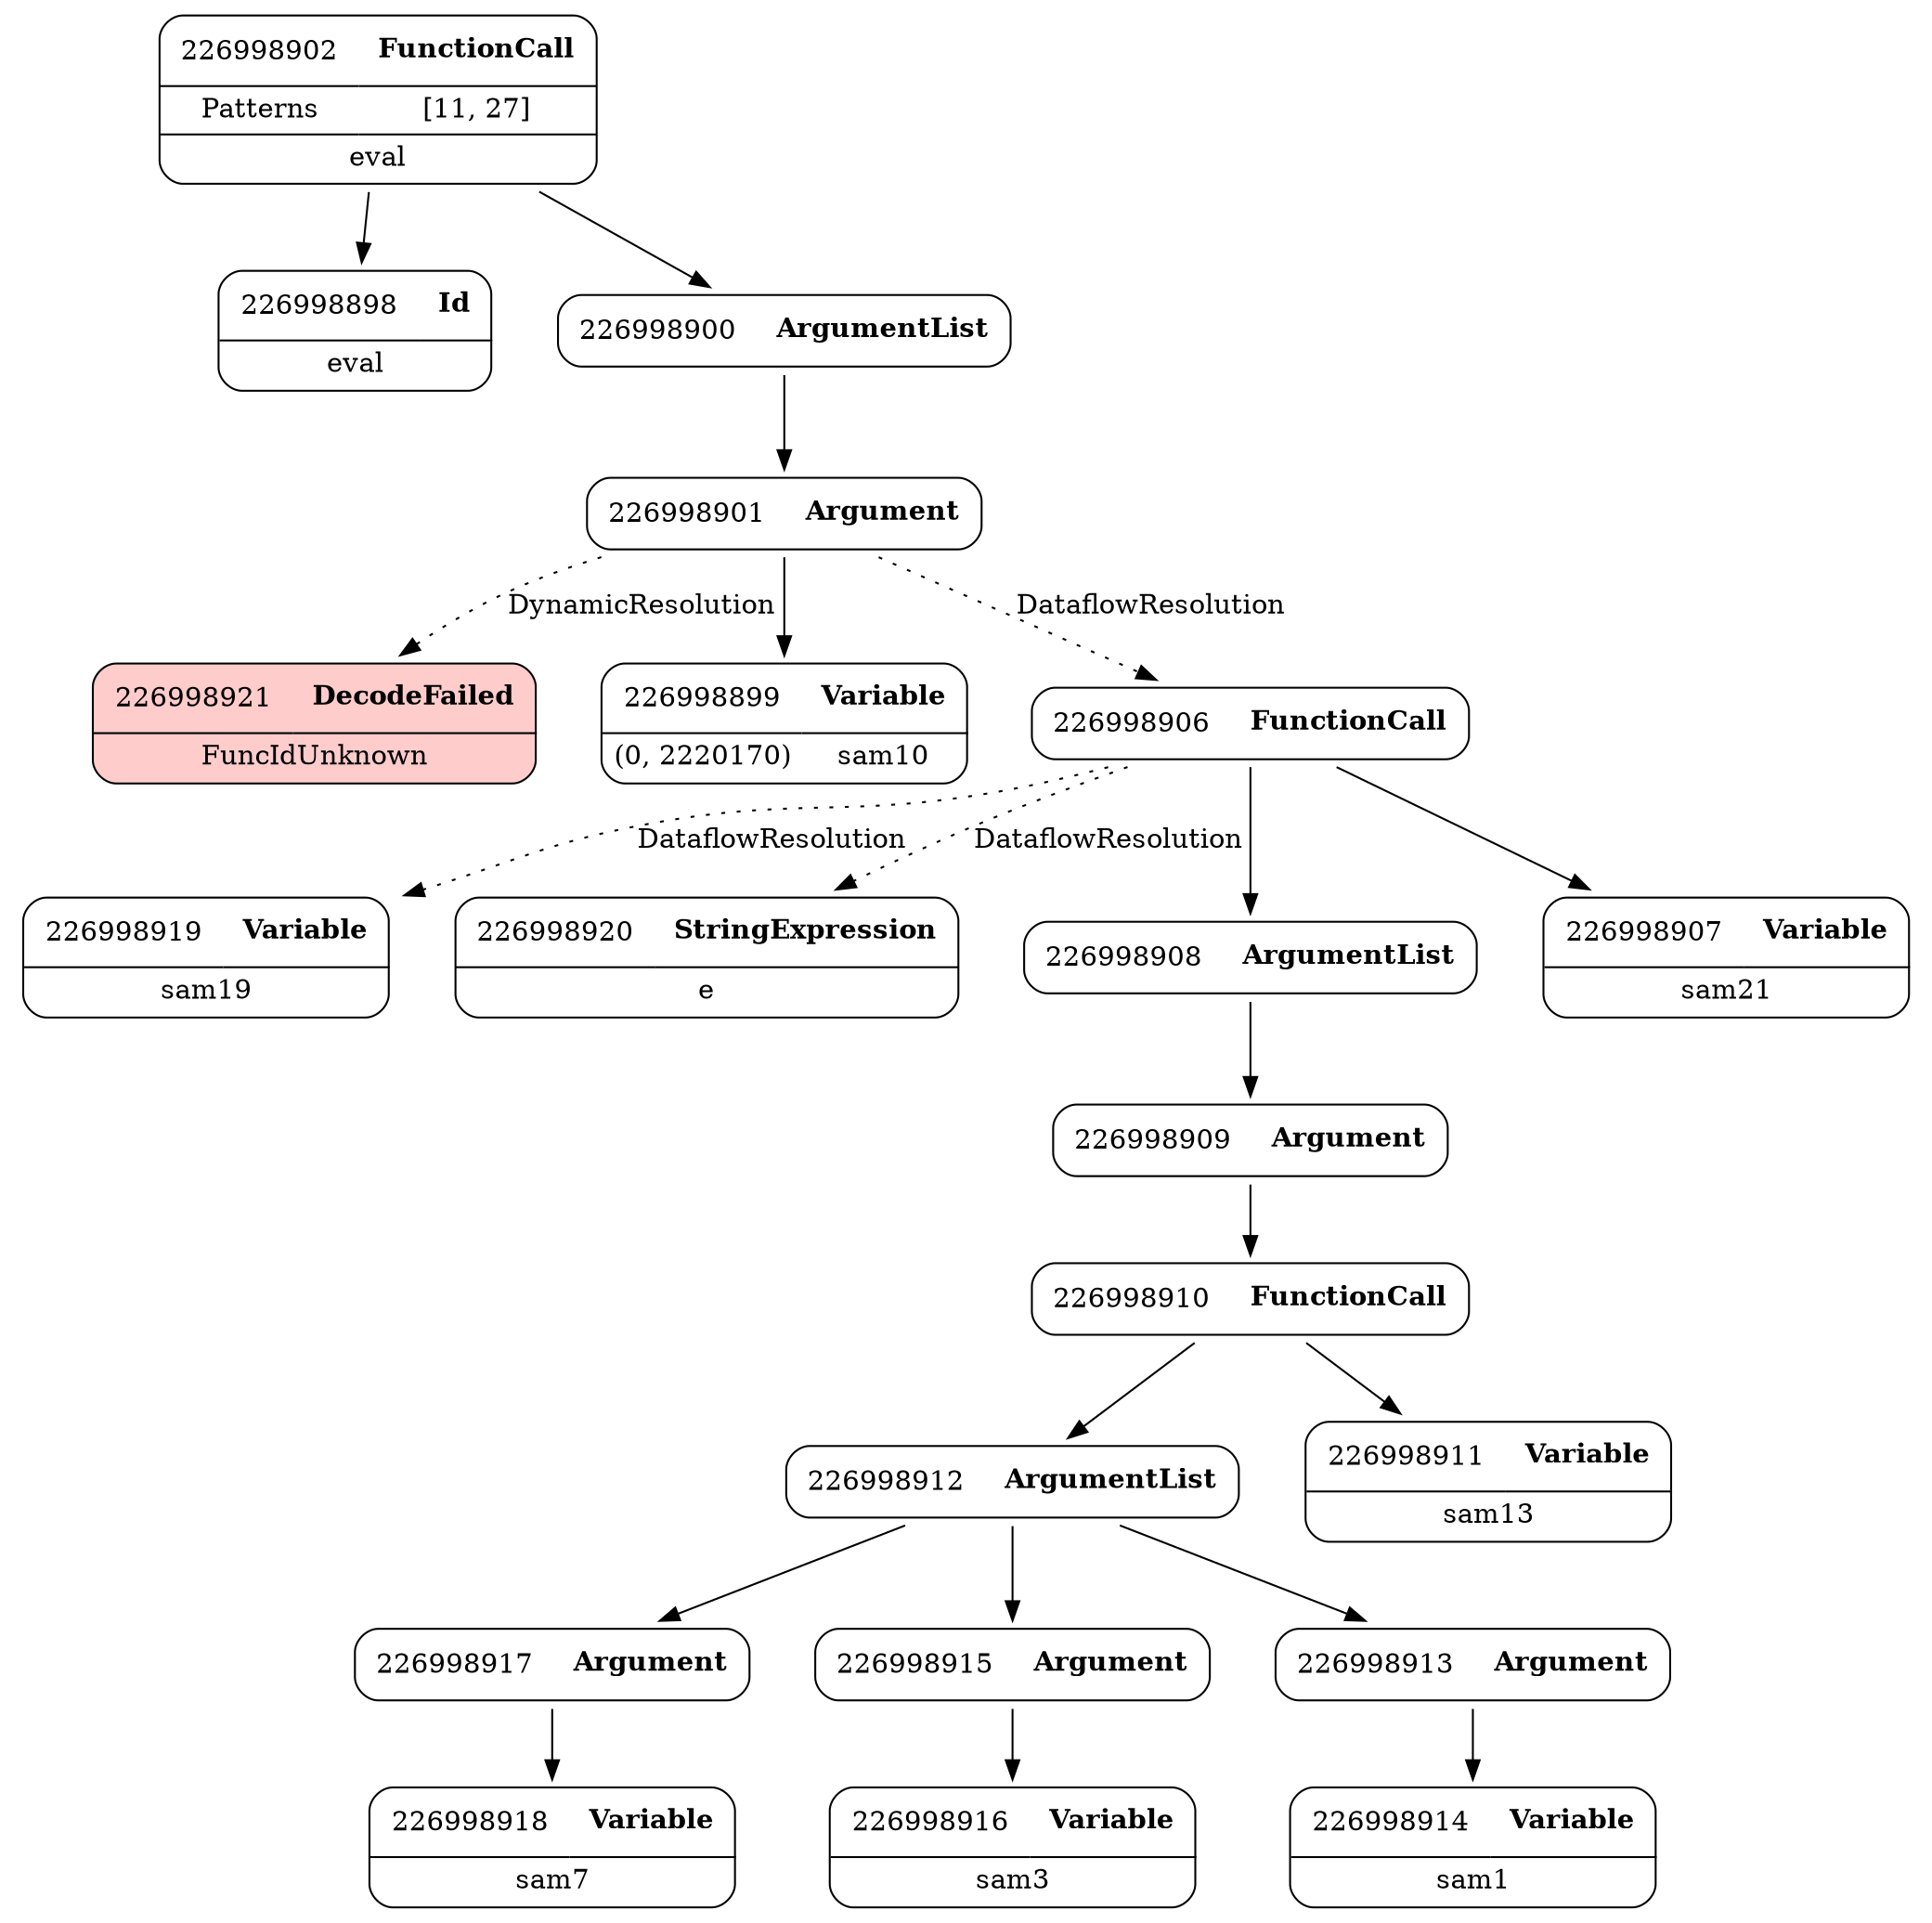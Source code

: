 digraph ast {
node [shape=none];
226998919 [label=<<TABLE border='1' cellspacing='0' cellpadding='10' style='rounded' ><TR><TD border='0'>226998919</TD><TD border='0'><B>Variable</B></TD></TR><HR/><TR><TD border='0' cellpadding='5' colspan='2'>sam19</TD></TR></TABLE>>];
226998918 [label=<<TABLE border='1' cellspacing='0' cellpadding='10' style='rounded' ><TR><TD border='0'>226998918</TD><TD border='0'><B>Variable</B></TD></TR><HR/><TR><TD border='0' cellpadding='5' colspan='2'>sam7</TD></TR></TABLE>>];
226998917 [label=<<TABLE border='1' cellspacing='0' cellpadding='10' style='rounded' ><TR><TD border='0'>226998917</TD><TD border='0'><B>Argument</B></TD></TR></TABLE>>];
226998917 -> 226998918 [weight=2];
226998916 [label=<<TABLE border='1' cellspacing='0' cellpadding='10' style='rounded' ><TR><TD border='0'>226998916</TD><TD border='0'><B>Variable</B></TD></TR><HR/><TR><TD border='0' cellpadding='5' colspan='2'>sam3</TD></TR></TABLE>>];
226998915 [label=<<TABLE border='1' cellspacing='0' cellpadding='10' style='rounded' ><TR><TD border='0'>226998915</TD><TD border='0'><B>Argument</B></TD></TR></TABLE>>];
226998915 -> 226998916 [weight=2];
226998914 [label=<<TABLE border='1' cellspacing='0' cellpadding='10' style='rounded' ><TR><TD border='0'>226998914</TD><TD border='0'><B>Variable</B></TD></TR><HR/><TR><TD border='0' cellpadding='5' colspan='2'>sam1</TD></TR></TABLE>>];
226998913 [label=<<TABLE border='1' cellspacing='0' cellpadding='10' style='rounded' ><TR><TD border='0'>226998913</TD><TD border='0'><B>Argument</B></TD></TR></TABLE>>];
226998913 -> 226998914 [weight=2];
226998912 [label=<<TABLE border='1' cellspacing='0' cellpadding='10' style='rounded' ><TR><TD border='0'>226998912</TD><TD border='0'><B>ArgumentList</B></TD></TR></TABLE>>];
226998912 -> 226998913 [weight=2];
226998912 -> 226998915 [weight=2];
226998912 -> 226998917 [weight=2];
226998921 [label=<<TABLE border='1' cellspacing='0' cellpadding='10' style='rounded' bgcolor='#FFCCCC' ><TR><TD border='0'>226998921</TD><TD border='0'><B>DecodeFailed</B></TD></TR><HR/><TR><TD border='0' cellpadding='5' colspan='2'>FuncIdUnknown</TD></TR></TABLE>>];
226998920 [label=<<TABLE border='1' cellspacing='0' cellpadding='10' style='rounded' ><TR><TD border='0'>226998920</TD><TD border='0'><B>StringExpression</B></TD></TR><HR/><TR><TD border='0' cellpadding='5' colspan='2'>e</TD></TR></TABLE>>];
226998902 [label=<<TABLE border='1' cellspacing='0' cellpadding='10' style='rounded' ><TR><TD border='0'>226998902</TD><TD border='0'><B>FunctionCall</B></TD></TR><HR/><TR><TD border='0' cellpadding='5'>Patterns</TD><TD border='0' cellpadding='5'>[11, 27]</TD></TR><HR/><TR><TD border='0' cellpadding='5' colspan='2'>eval</TD></TR></TABLE>>];
226998902 -> 226998898 [weight=2];
226998902 -> 226998900 [weight=2];
226998901 [label=<<TABLE border='1' cellspacing='0' cellpadding='10' style='rounded' ><TR><TD border='0'>226998901</TD><TD border='0'><B>Argument</B></TD></TR></TABLE>>];
226998901 -> 226998899 [weight=2];
226998901 -> 226998921 [style=dotted,label=DynamicResolution];
226998901 -> 226998906 [style=dotted,label=DataflowResolution];
226998900 [label=<<TABLE border='1' cellspacing='0' cellpadding='10' style='rounded' ><TR><TD border='0'>226998900</TD><TD border='0'><B>ArgumentList</B></TD></TR></TABLE>>];
226998900 -> 226998901 [weight=2];
226998899 [label=<<TABLE border='1' cellspacing='0' cellpadding='10' style='rounded' ><TR><TD border='0'>226998899</TD><TD border='0'><B>Variable</B></TD></TR><HR/><TR><TD border='0' cellpadding='5'>(0, 2220170)</TD><TD border='0' cellpadding='5'>sam10</TD></TR></TABLE>>];
226998898 [label=<<TABLE border='1' cellspacing='0' cellpadding='10' style='rounded' ><TR><TD border='0'>226998898</TD><TD border='0'><B>Id</B></TD></TR><HR/><TR><TD border='0' cellpadding='5' colspan='2'>eval</TD></TR></TABLE>>];
226998911 [label=<<TABLE border='1' cellspacing='0' cellpadding='10' style='rounded' ><TR><TD border='0'>226998911</TD><TD border='0'><B>Variable</B></TD></TR><HR/><TR><TD border='0' cellpadding='5' colspan='2'>sam13</TD></TR></TABLE>>];
226998910 [label=<<TABLE border='1' cellspacing='0' cellpadding='10' style='rounded' ><TR><TD border='0'>226998910</TD><TD border='0'><B>FunctionCall</B></TD></TR></TABLE>>];
226998910 -> 226998911 [weight=2];
226998910 -> 226998912 [weight=2];
226998909 [label=<<TABLE border='1' cellspacing='0' cellpadding='10' style='rounded' ><TR><TD border='0'>226998909</TD><TD border='0'><B>Argument</B></TD></TR></TABLE>>];
226998909 -> 226998910 [weight=2];
226998908 [label=<<TABLE border='1' cellspacing='0' cellpadding='10' style='rounded' ><TR><TD border='0'>226998908</TD><TD border='0'><B>ArgumentList</B></TD></TR></TABLE>>];
226998908 -> 226998909 [weight=2];
226998907 [label=<<TABLE border='1' cellspacing='0' cellpadding='10' style='rounded' ><TR><TD border='0'>226998907</TD><TD border='0'><B>Variable</B></TD></TR><HR/><TR><TD border='0' cellpadding='5' colspan='2'>sam21</TD></TR></TABLE>>];
226998906 [label=<<TABLE border='1' cellspacing='0' cellpadding='10' style='rounded' ><TR><TD border='0'>226998906</TD><TD border='0'><B>FunctionCall</B></TD></TR></TABLE>>];
226998906 -> 226998907 [weight=2];
226998906 -> 226998908 [weight=2];
226998906 -> 226998919 [style=dotted,label=DataflowResolution];
226998906 -> 226998920 [style=dotted,label=DataflowResolution];
}
